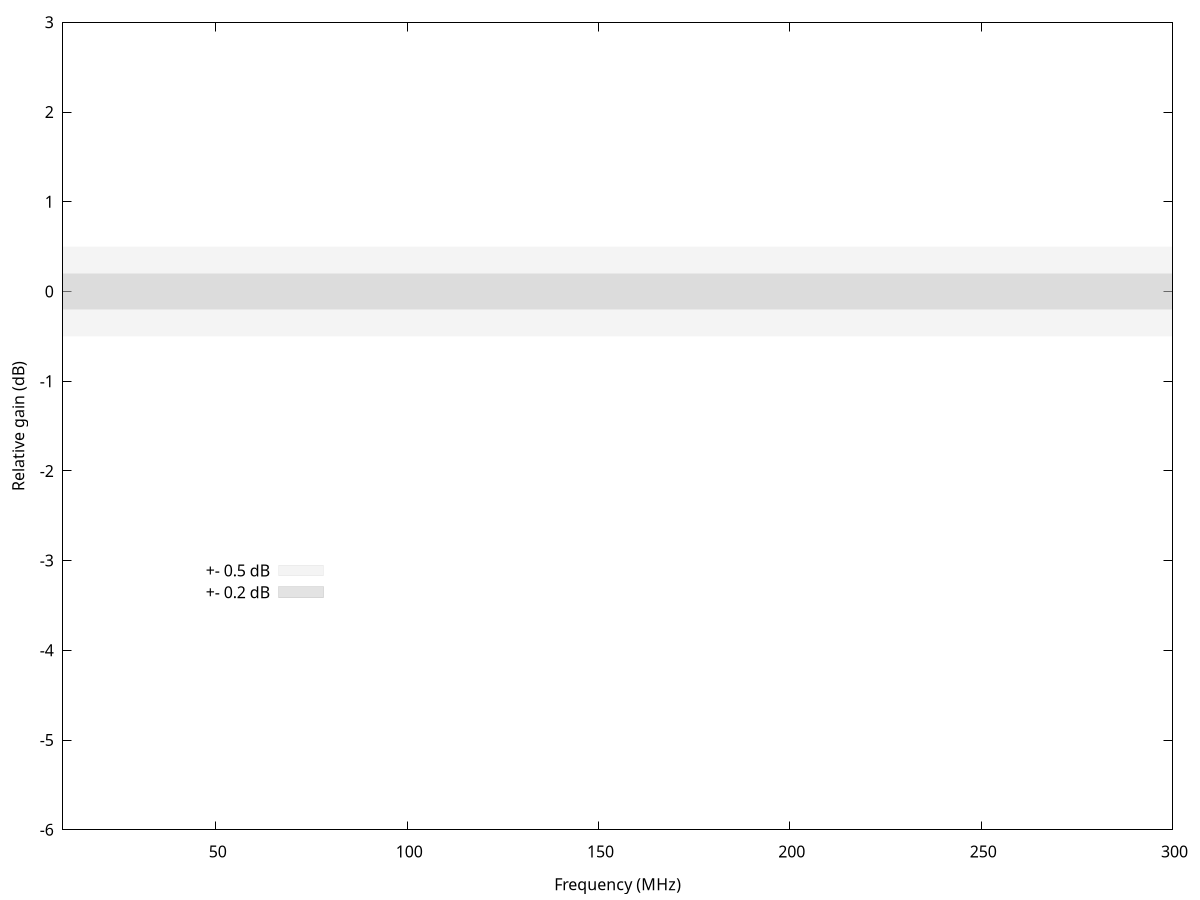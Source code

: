 set style data lines
set ylabel 'Relative gain (dB)'
set xlabel 'Frequency (MHz)'
set yrange [-6:3]
set xrange [10:300]
set key bottom left

plot 0.5 with filledcurves y1=-0.5 lc rgb "#AADDDDDD" title '+- 0.5 dB', \
0.2 with filledcurves y1=-0.2 lc rgb "#AAAAAAAA" title '+- 0.2 dB', \
'amp_response_rev2_3p3.s2p' using ($1/1e6):(10*log10($4**2+$5**2)+26.25) smooth bezier lw 4 lc rgb '#FFDD66' title 'Revision 2, C = 3.3 pF', \
'amp_response_rev2_6p.s2p' using ($1/1e6):(10*log10($4**2+$5**2)+26.25) smooth bezier lw 4 lc rgb '#DDAA33' title 'Revision 2, C = 6.0 pF', \
'amp_response_rev3_2p2.s2p' using ($1/1e6):(10*log10($4**2+$5**2)+26.4) smooth bezier lw 1.5 lc rgb '#99DD55' title 'Revision 3, C = 2.2 pF', \
'amp_response_rev3_2p7.s2p' using ($1/1e6):(10*log10($4**2+$5**2)+26.4) smooth bezier lw 1.5 lc rgb '#77AA33' title 'Revision 3, C = 2.7 pF', \
'amp_response_rev3_3p0.s2p' using ($1/1e6):(10*log10($4**2+$5**2)+26.4) smooth bezier lw 1.5 lc rgb '#558811' title 'Revision 3, C = 3.0 pF', \
'amp_response_rev3_3p3.s2p' using ($1/1e6):(10*log10($4**2+$5**2)+26.4) smooth bezier lw 1.5 lc rgb '#336600' title 'Revision 3, C = 3.3 pF', \
'amp_response_rev3_5p.s2p' using ($1/1e6):(10*log10($4**2+$5**2)+26.4) smooth bezier lw 1.5 lc rgb '#114400' title 'Revision 3, C = 5.0 pF', \
'amp_response_rev4_3p3.s2p' using ($1/1e6):(10*log10($4**2+$5**2)+26.1) smooth bezier lw 2 lc rgb '#66DDFF' title 'Revision 4, C = 3.3 pF', \
'amp_response_rev4_4p8.s2p' using ($1/1e6):(10*log10($4**2+$5**2)+26.1) smooth bezier lw 2 lc rgb '#44BBDD' title 'Revision 4, C = 4.8 pF', \
'amp_response_rev4_5p.s2p' using ($1/1e6):(10*log10($4**2+$5**2)+26.1) smooth bezier lw 2 lc rgb '#2299BB' title 'Revision 4, C = 5.0 pF'


